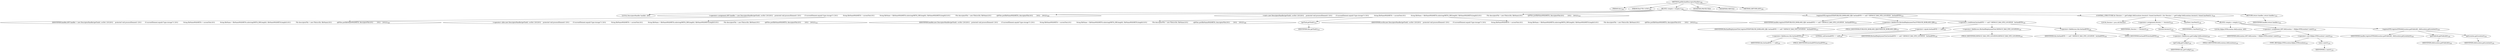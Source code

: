 digraph "getBorlandDescriptorHandler" {  
"239" [label = <(METHOD,getBorlandDescriptorHandler)<SUB>208</SUB>> ]
"20" [label = <(PARAM,this)<SUB>208</SUB>> ]
"240" [label = <(PARAM,final File srcDir)<SUB>208</SUB>> ]
"241" [label = <(BLOCK,&lt;empty&gt;,&lt;empty&gt;)<SUB>208</SUB>> ]
"22" [label = <(LOCAL,DescriptorHandler handler: ANY)> ]
"242" [label = <(&lt;operator&gt;.assignment,ANY handler = new DescriptorHandler(getTask(), srcDir) {\012\012    protected void processElement() {\012        if (currentElement.equals(&quot;type-storage&quot;)) {\012            String fileNameWithMETA = currentText;\012            String fileName = fileNameWithMETA.substring(META_DIR.length(), fileNameWithMETA.length());\012            File descriptorFile = new File(srcDir, fileName);\012            ejbFiles.put(fileNameWithMETA, descriptorFile);\012        }\012    }\012})<SUB>209</SUB>> ]
"243" [label = <(IDENTIFIER,handler,ANY handler = new DescriptorHandler(getTask(), srcDir) {\012\012    protected void processElement() {\012        if (currentElement.equals(&quot;type-storage&quot;)) {\012            String fileNameWithMETA = currentText;\012            String fileName = fileNameWithMETA.substring(META_DIR.length(), fileNameWithMETA.length());\012            File descriptorFile = new File(srcDir, fileName);\012            ejbFiles.put(fileNameWithMETA, descriptorFile);\012        }\012    }\012})<SUB>209</SUB>> ]
"244" [label = <(&lt;operator&gt;.alloc,new DescriptorHandler(getTask(), srcDir) {\012\012    protected void processElement() {\012        if (currentElement.equals(&quot;type-storage&quot;)) {\012            String fileNameWithMETA = currentText;\012            String fileName = fileNameWithMETA.substring(META_DIR.length(), fileNameWithMETA.length());\012            File descriptorFile = new File(srcDir, fileName);\012            ejbFiles.put(fileNameWithMETA, descriptorFile);\012        }\012    }\012})<SUB>210</SUB>> ]
"245" [label = <(&lt;init&gt;,new DescriptorHandler(getTask(), srcDir) {\012\012    protected void processElement() {\012        if (currentElement.equals(&quot;type-storage&quot;)) {\012            String fileNameWithMETA = currentText;\012            String fileName = fileNameWithMETA.substring(META_DIR.length(), fileNameWithMETA.length());\012            File descriptorFile = new File(srcDir, fileName);\012            ejbFiles.put(fileNameWithMETA, descriptorFile);\012        }\012    }\012})<SUB>210</SUB>> ]
"21" [label = <(IDENTIFIER,handler,new DescriptorHandler(getTask(), srcDir) {\012\012    protected void processElement() {\012        if (currentElement.equals(&quot;type-storage&quot;)) {\012            String fileNameWithMETA = currentText;\012            String fileName = fileNameWithMETA.substring(META_DIR.length(), fileNameWithMETA.length());\012            File descriptorFile = new File(srcDir, fileName);\012            ejbFiles.put(fileNameWithMETA, descriptorFile);\012        }\012    }\012})<SUB>209</SUB>> ]
"246" [label = <(getTask,getTask())<SUB>210</SUB>> ]
"19" [label = <(IDENTIFIER,this,getTask())<SUB>210</SUB>> ]
"247" [label = <(IDENTIFIER,srcDir,new DescriptorHandler(getTask(), srcDir) {\012\012    protected void processElement() {\012        if (currentElement.equals(&quot;type-storage&quot;)) {\012            String fileNameWithMETA = currentText;\012            String fileName = fileNameWithMETA.substring(META_DIR.length(), fileNameWithMETA.length());\012            File descriptorFile = new File(srcDir, fileName);\012            ejbFiles.put(fileNameWithMETA, descriptorFile);\012        }\012    }\012})<SUB>210</SUB>> ]
"248" [label = <(registerDTD,registerDTD(PUBLICID_BORLAND_EJB, borlandDTD == null ? DEFAULT_BAS_DTD_LOCATION : borlandDTD))<SUB>225</SUB>> ]
"249" [label = <(IDENTIFIER,handler,registerDTD(PUBLICID_BORLAND_EJB, borlandDTD == null ? DEFAULT_BAS_DTD_LOCATION : borlandDTD))<SUB>225</SUB>> ]
"250" [label = <(&lt;operator&gt;.fieldAccess,BorlandDeploymentTool.PUBLICID_BORLAND_EJB)<SUB>225</SUB>> ]
"251" [label = <(IDENTIFIER,BorlandDeploymentTool,registerDTD(PUBLICID_BORLAND_EJB, borlandDTD == null ? DEFAULT_BAS_DTD_LOCATION : borlandDTD))<SUB>225</SUB>> ]
"252" [label = <(FIELD_IDENTIFIER,PUBLICID_BORLAND_EJB,PUBLICID_BORLAND_EJB)<SUB>225</SUB>> ]
"253" [label = <(&lt;operator&gt;.conditional,borlandDTD == null ? DEFAULT_BAS_DTD_LOCATION : borlandDTD)<SUB>226</SUB>> ]
"254" [label = <(&lt;operator&gt;.equals,borlandDTD == null)<SUB>226</SUB>> ]
"255" [label = <(&lt;operator&gt;.fieldAccess,this.borlandDTD)<SUB>226</SUB>> ]
"256" [label = <(IDENTIFIER,this,borlandDTD == null)<SUB>226</SUB>> ]
"257" [label = <(FIELD_IDENTIFIER,borlandDTD,borlandDTD)<SUB>226</SUB>> ]
"258" [label = <(LITERAL,null,borlandDTD == null)<SUB>226</SUB>> ]
"259" [label = <(&lt;operator&gt;.fieldAccess,BorlandDeploymentTool.DEFAULT_BAS_DTD_LOCATION)<SUB>226</SUB>> ]
"260" [label = <(IDENTIFIER,BorlandDeploymentTool,borlandDTD == null ? DEFAULT_BAS_DTD_LOCATION : borlandDTD)<SUB>226</SUB>> ]
"261" [label = <(FIELD_IDENTIFIER,DEFAULT_BAS_DTD_LOCATION,DEFAULT_BAS_DTD_LOCATION)<SUB>226</SUB>> ]
"262" [label = <(&lt;operator&gt;.fieldAccess,this.borlandDTD)<SUB>226</SUB>> ]
"263" [label = <(IDENTIFIER,this,borlandDTD == null ? DEFAULT_BAS_DTD_LOCATION : borlandDTD)<SUB>226</SUB>> ]
"264" [label = <(FIELD_IDENTIFIER,borlandDTD,borlandDTD)<SUB>226</SUB>> ]
"265" [label = <(CONTROL_STRUCTURE,for (Iterator i = getConfig().dtdLocations.iterator(); Some(i.hasNext()); ),for (Iterator i = getConfig().dtdLocations.iterator(); Some(i.hasNext()); ))<SUB>228</SUB>> ]
"266" [label = <(LOCAL,Iterator i: java.util.Iterator)> ]
"267" [label = <(&lt;operator&gt;.assignment,Iterator i = iterator())<SUB>228</SUB>> ]
"268" [label = <(IDENTIFIER,i,Iterator i = iterator())<SUB>228</SUB>> ]
"269" [label = <(iterator,iterator())<SUB>228</SUB>> ]
"270" [label = <(&lt;operator&gt;.fieldAccess,getConfig().dtdLocations)<SUB>228</SUB>> ]
"271" [label = <(getConfig,getConfig())<SUB>228</SUB>> ]
"23" [label = <(IDENTIFIER,this,getConfig())<SUB>228</SUB>> ]
"272" [label = <(FIELD_IDENTIFIER,dtdLocations,dtdLocations)<SUB>228</SUB>> ]
"273" [label = <(hasNext,i.hasNext())<SUB>228</SUB>> ]
"274" [label = <(IDENTIFIER,i,i.hasNext())<SUB>228</SUB>> ]
"275" [label = <(BLOCK,&lt;empty&gt;,&lt;empty&gt;)<SUB>228</SUB>> ]
"276" [label = <(LOCAL,EjbJar.DTDLocation dtdLocation: ANY)> ]
"277" [label = <(&lt;operator&gt;.assignment,ANY dtdLocation = (EjbJar.DTDLocation) i.next())<SUB>229</SUB>> ]
"278" [label = <(IDENTIFIER,dtdLocation,ANY dtdLocation = (EjbJar.DTDLocation) i.next())<SUB>229</SUB>> ]
"279" [label = <(&lt;operator&gt;.cast,(EjbJar.DTDLocation) i.next())<SUB>229</SUB>> ]
"280" [label = <(TYPE_REF,EjbJar.DTDLocation,EjbJar.DTDLocation)<SUB>229</SUB>> ]
"281" [label = <(next,i.next())<SUB>229</SUB>> ]
"282" [label = <(IDENTIFIER,i,i.next())<SUB>229</SUB>> ]
"283" [label = <(registerDTD,registerDTD(dtdLocation.getPublicId(), dtdLocation.getLocation()))<SUB>230</SUB>> ]
"284" [label = <(IDENTIFIER,handler,registerDTD(dtdLocation.getPublicId(), dtdLocation.getLocation()))<SUB>230</SUB>> ]
"285" [label = <(getPublicId,getPublicId())<SUB>230</SUB>> ]
"286" [label = <(IDENTIFIER,dtdLocation,getPublicId())<SUB>230</SUB>> ]
"287" [label = <(getLocation,getLocation())<SUB>230</SUB>> ]
"288" [label = <(IDENTIFIER,dtdLocation,getLocation())<SUB>230</SUB>> ]
"289" [label = <(RETURN,return handler;,return handler;)<SUB>232</SUB>> ]
"290" [label = <(IDENTIFIER,handler,return handler;)<SUB>232</SUB>> ]
"291" [label = <(MODIFIER,PROTECTED)> ]
"292" [label = <(MODIFIER,VIRTUAL)> ]
"293" [label = <(METHOD_RETURN,ANY)<SUB>208</SUB>> ]
  "239" -> "20" 
  "239" -> "240" 
  "239" -> "241" 
  "239" -> "291" 
  "239" -> "292" 
  "239" -> "293" 
  "241" -> "22" 
  "241" -> "242" 
  "241" -> "245" 
  "241" -> "248" 
  "241" -> "265" 
  "241" -> "289" 
  "242" -> "243" 
  "242" -> "244" 
  "245" -> "21" 
  "245" -> "246" 
  "245" -> "247" 
  "246" -> "19" 
  "248" -> "249" 
  "248" -> "250" 
  "248" -> "253" 
  "250" -> "251" 
  "250" -> "252" 
  "253" -> "254" 
  "253" -> "259" 
  "253" -> "262" 
  "254" -> "255" 
  "254" -> "258" 
  "255" -> "256" 
  "255" -> "257" 
  "259" -> "260" 
  "259" -> "261" 
  "262" -> "263" 
  "262" -> "264" 
  "265" -> "266" 
  "265" -> "267" 
  "265" -> "273" 
  "265" -> "275" 
  "267" -> "268" 
  "267" -> "269" 
  "269" -> "270" 
  "270" -> "271" 
  "270" -> "272" 
  "271" -> "23" 
  "273" -> "274" 
  "275" -> "276" 
  "275" -> "277" 
  "275" -> "283" 
  "277" -> "278" 
  "277" -> "279" 
  "279" -> "280" 
  "279" -> "281" 
  "281" -> "282" 
  "283" -> "284" 
  "283" -> "285" 
  "283" -> "287" 
  "285" -> "286" 
  "287" -> "288" 
  "289" -> "290" 
}
